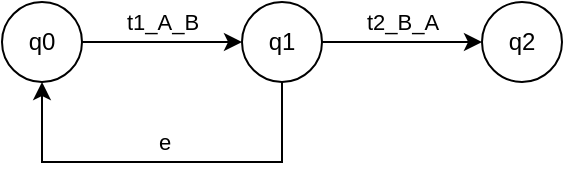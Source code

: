 <mxfile version="22.1.18" type="device">
  <diagram name="Pagina-1" id="gMacFsR6ciiGGY7DcOXg">
    <mxGraphModel dx="423" dy="866" grid="1" gridSize="10" guides="1" tooltips="1" connect="1" arrows="1" fold="1" page="1" pageScale="1" pageWidth="827" pageHeight="1169" math="0" shadow="0">
      <root>
        <mxCell id="0" />
        <mxCell id="1" parent="0" />
        <mxCell id="Mzl9VSNGsijEhwGPSrqK-4" style="rounded=0;orthogonalLoop=1;jettySize=auto;html=1;" parent="1" source="Mzl9VSNGsijEhwGPSrqK-6" target="Mzl9VSNGsijEhwGPSrqK-11" edge="1">
          <mxGeometry relative="1" as="geometry">
            <Array as="points" />
          </mxGeometry>
        </mxCell>
        <mxCell id="Mzl9VSNGsijEhwGPSrqK-5" value="t1_A_B" style="edgeLabel;html=1;align=center;verticalAlign=middle;resizable=0;points=[];" parent="Mzl9VSNGsijEhwGPSrqK-4" vertex="1" connectable="0">
          <mxGeometry x="0.05" y="-2" relative="1" as="geometry">
            <mxPoint x="-2" y="-12" as="offset" />
          </mxGeometry>
        </mxCell>
        <mxCell id="Mzl9VSNGsijEhwGPSrqK-6" value="q0" style="ellipse;whiteSpace=wrap;html=1;aspect=fixed;" parent="1" vertex="1">
          <mxGeometry x="240" y="160" width="40" height="40" as="geometry" />
        </mxCell>
        <mxCell id="Mzl9VSNGsijEhwGPSrqK-7" style="rounded=0;orthogonalLoop=1;jettySize=auto;html=1;edgeStyle=orthogonalEdgeStyle;" parent="1" source="Mzl9VSNGsijEhwGPSrqK-11" target="Mzl9VSNGsijEhwGPSrqK-6" edge="1">
          <mxGeometry relative="1" as="geometry">
            <Array as="points">
              <mxPoint x="380" y="240" />
              <mxPoint x="260" y="240" />
            </Array>
          </mxGeometry>
        </mxCell>
        <mxCell id="Mzl9VSNGsijEhwGPSrqK-8" value="e" style="edgeLabel;html=1;align=center;verticalAlign=middle;resizable=0;points=[];" parent="Mzl9VSNGsijEhwGPSrqK-7" vertex="1" connectable="0">
          <mxGeometry x="0.087" y="-1" relative="1" as="geometry">
            <mxPoint x="9" y="-9" as="offset" />
          </mxGeometry>
        </mxCell>
        <mxCell id="Mzl9VSNGsijEhwGPSrqK-13" style="edgeStyle=orthogonalEdgeStyle;rounded=0;orthogonalLoop=1;jettySize=auto;html=1;" parent="1" source="Mzl9VSNGsijEhwGPSrqK-11" target="Mzl9VSNGsijEhwGPSrqK-12" edge="1">
          <mxGeometry relative="1" as="geometry" />
        </mxCell>
        <mxCell id="Mzl9VSNGsijEhwGPSrqK-14" value="t2_B_A" style="edgeLabel;html=1;align=center;verticalAlign=middle;resizable=0;points=[];" parent="Mzl9VSNGsijEhwGPSrqK-13" vertex="1" connectable="0">
          <mxGeometry x="0.05" y="-1" relative="1" as="geometry">
            <mxPoint x="-2" y="-11" as="offset" />
          </mxGeometry>
        </mxCell>
        <mxCell id="Mzl9VSNGsijEhwGPSrqK-11" value="q1" style="ellipse;whiteSpace=wrap;html=1;aspect=fixed;" parent="1" vertex="1">
          <mxGeometry x="360" y="160" width="40" height="40" as="geometry" />
        </mxCell>
        <mxCell id="Mzl9VSNGsijEhwGPSrqK-12" value="q2" style="ellipse;whiteSpace=wrap;html=1;aspect=fixed;" parent="1" vertex="1">
          <mxGeometry x="480" y="160" width="40" height="40" as="geometry" />
        </mxCell>
      </root>
    </mxGraphModel>
  </diagram>
</mxfile>
